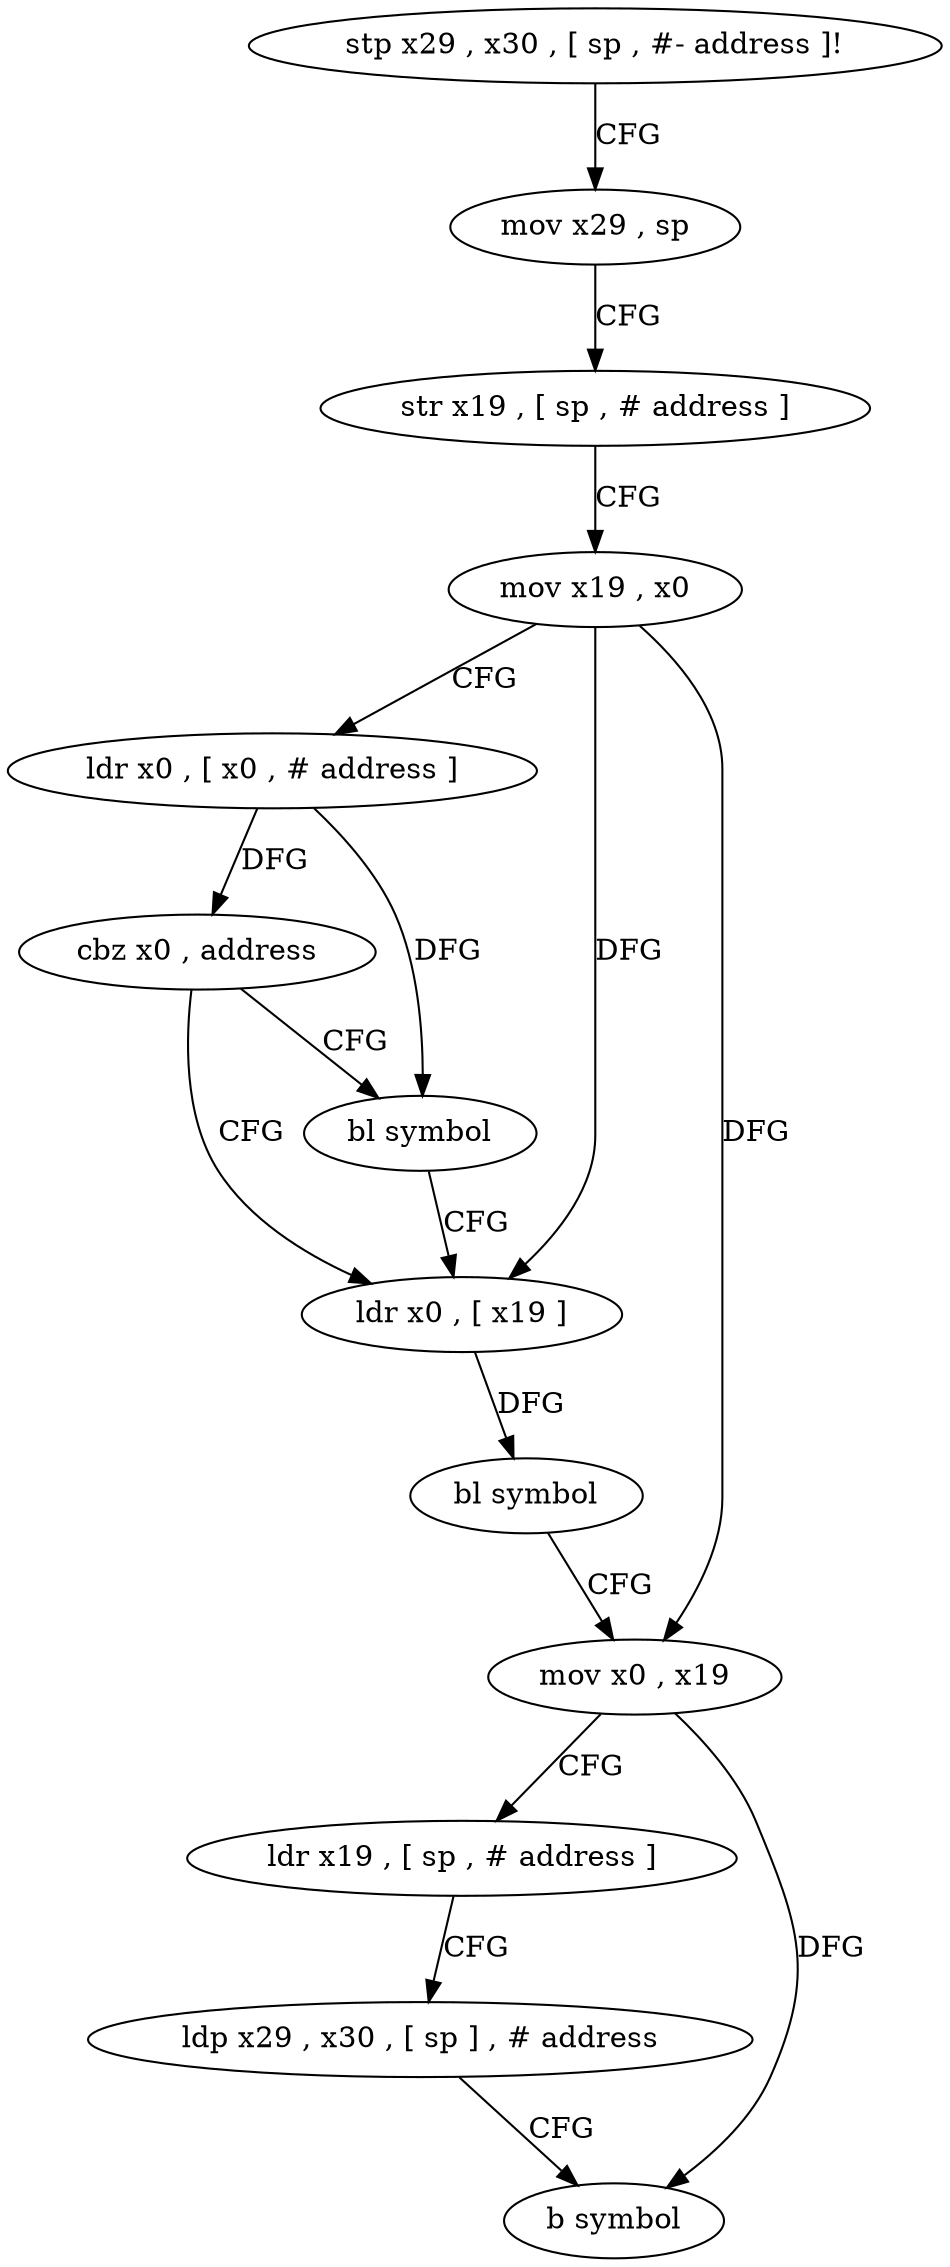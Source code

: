 digraph "func" {
"119472" [label = "stp x29 , x30 , [ sp , #- address ]!" ]
"119476" [label = "mov x29 , sp" ]
"119480" [label = "str x19 , [ sp , # address ]" ]
"119484" [label = "mov x19 , x0" ]
"119488" [label = "ldr x0 , [ x0 , # address ]" ]
"119492" [label = "cbz x0 , address" ]
"119500" [label = "ldr x0 , [ x19 ]" ]
"119496" [label = "bl symbol" ]
"119504" [label = "bl symbol" ]
"119508" [label = "mov x0 , x19" ]
"119512" [label = "ldr x19 , [ sp , # address ]" ]
"119516" [label = "ldp x29 , x30 , [ sp ] , # address" ]
"119520" [label = "b symbol" ]
"119472" -> "119476" [ label = "CFG" ]
"119476" -> "119480" [ label = "CFG" ]
"119480" -> "119484" [ label = "CFG" ]
"119484" -> "119488" [ label = "CFG" ]
"119484" -> "119500" [ label = "DFG" ]
"119484" -> "119508" [ label = "DFG" ]
"119488" -> "119492" [ label = "DFG" ]
"119488" -> "119496" [ label = "DFG" ]
"119492" -> "119500" [ label = "CFG" ]
"119492" -> "119496" [ label = "CFG" ]
"119500" -> "119504" [ label = "DFG" ]
"119496" -> "119500" [ label = "CFG" ]
"119504" -> "119508" [ label = "CFG" ]
"119508" -> "119512" [ label = "CFG" ]
"119508" -> "119520" [ label = "DFG" ]
"119512" -> "119516" [ label = "CFG" ]
"119516" -> "119520" [ label = "CFG" ]
}
